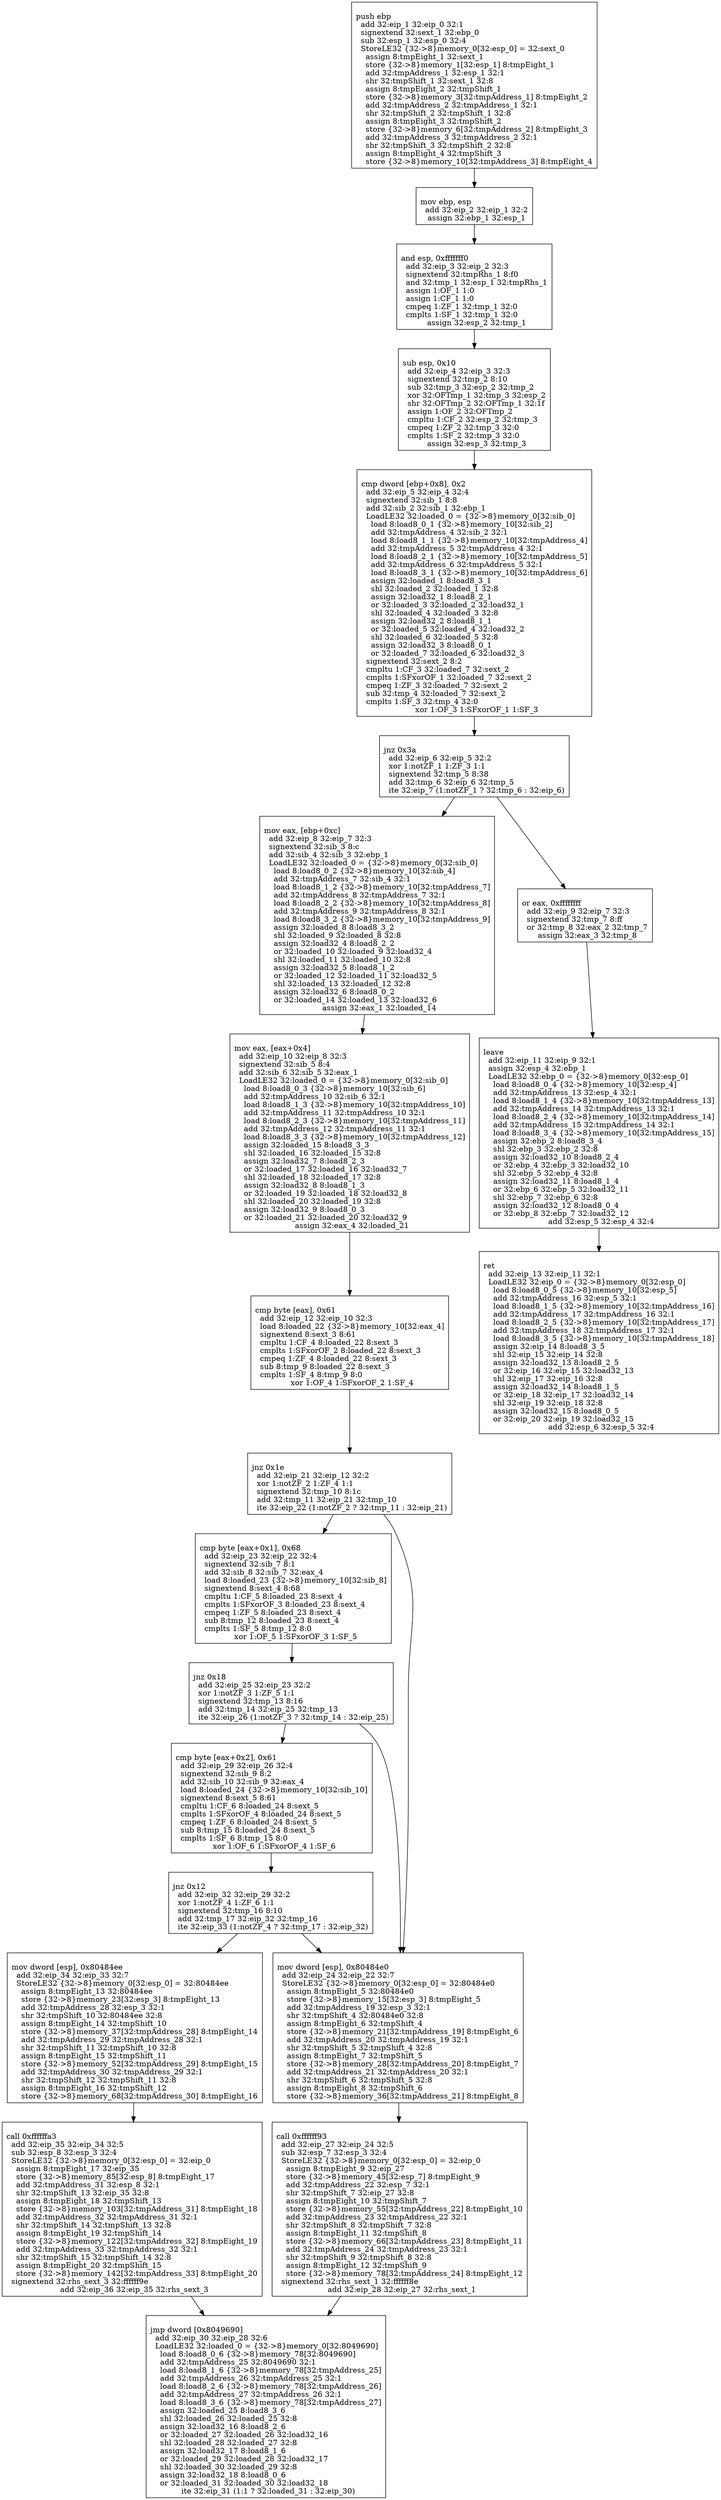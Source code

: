 digraph G {
8930832 [label="\ljmp dword [0x8049690]\l  add 32:eip_30 32:eip_28 32:6\l  LoadLE32 32:loaded_0 = {32->8}memory_0[32:8049690]\l    load 8:load8_0_6 {32->8}memory_78[32:8049690]\l    add 32:tmpAddress_25 32:8049690 32:1\l    load 8:load8_1_6 {32->8}memory_78[32:tmpAddress_25]\l    add 32:tmpAddress_26 32:tmpAddress_25 32:1\l    load 8:load8_2_6 {32->8}memory_78[32:tmpAddress_26]\l    add 32:tmpAddress_27 32:tmpAddress_26 32:1\l    load 8:load8_3_6 {32->8}memory_78[32:tmpAddress_27]\l    assign 32:loaded_25 8:load8_3_6\l    shl 32:loaded_26 32:loaded_25 32:8\l    assign 32:load32_16 8:load8_2_6\l    or 32:loaded_27 32:loaded_26 32:load32_16\l    shl 32:loaded_28 32:loaded_27 32:8\l    assign 32:load32_17 8:load8_1_6\l    or 32:loaded_29 32:loaded_28 32:load32_17\l    shl 32:loaded_30 32:loaded_29 32:8\l    assign 32:load32_18 8:load8_0_6\l    or 32:loaded_31 32:loaded_30 32:load32_18\l  ite 32:eip_31 (1:1 ? 32:loaded_31 : 32:eip_30)", shape=box];
8801328 [label="\lpush ebp\l  add 32:eip_1 32:eip_0 32:1\l  signextend 32:sext_1 32:ebp_0\l  sub 32:esp_1 32:esp_0 32:4\l  StoreLE32 {32->8}memory_0[32:esp_0] = 32:sext_0\l    assign 8:tmpEight_1 32:sext_1\l    store {32->8}memory_1[32:esp_1] 8:tmpEight_1\l    add 32:tmpAddress_1 32:esp_1 32:1\l    shr 32:tmpShift_1 32:sext_1 32:8\l    assign 8:tmpEight_2 32:tmpShift_1\l    store {32->8}memory_3[32:tmpAddress_1] 8:tmpEight_2\l    add 32:tmpAddress_2 32:tmpAddress_1 32:1\l    shr 32:tmpShift_2 32:tmpShift_1 32:8\l    assign 8:tmpEight_3 32:tmpShift_2\l    store {32->8}memory_6[32:tmpAddress_2] 8:tmpEight_3\l    add 32:tmpAddress_3 32:tmpAddress_2 32:1\l    shr 32:tmpShift_3 32:tmpShift_2 32:8\l    assign 8:tmpEight_4 32:tmpShift_3\l    store {32->8}memory_10[32:tmpAddress_3] 8:tmpEight_4", shape=box];
8801328 -> 8800752;
8800752 [label="\lmov ebp, esp\l  add 32:eip_2 32:eip_1 32:2\l  assign 32:ebp_1 32:esp_1", shape=box];
8800752 -> 8845248;
8845248 [label="\land esp, 0xfffffff0\l  add 32:eip_3 32:eip_2 32:3\l  signextend 32:tmpRhs_1 8:f0\l  and 32:tmp_1 32:esp_1 32:tmpRhs_1\l  assign 1:OF_1 1:0\l  assign 1:CF_1 1:0\l  cmpeq 1:ZF_1 32:tmp_1 32:0\l  cmplts 1:SF_1 32:tmp_1 32:0\l  assign 32:esp_2 32:tmp_1", shape=box];
8845248 -> 8774176;
8774176 [label="\lsub esp, 0x10\l  add 32:eip_4 32:eip_3 32:3\l  signextend 32:tmp_2 8:10\l  sub 32:tmp_3 32:esp_2 32:tmp_2\l  xor 32:OFTmp_1 32:tmp_3 32:esp_2\l  shr 32:OFTmp_2 32:OFTmp_1 32:1f\l  assign 1:OF_2 32:OFTmp_2\l  cmpltu 1:CF_2 32:esp_2 32:tmp_3\l  cmpeq 1:ZF_2 32:tmp_3 32:0\l  cmplts 1:SF_2 32:tmp_3 32:0\l  assign 32:esp_3 32:tmp_3", shape=box];
8774176 -> 8857760;
8857760 [label="\lcmp dword [ebp+0x8], 0x2\l  add 32:eip_5 32:eip_4 32:4\l  signextend 32:sib_1 8:8\l  add 32:sib_2 32:sib_1 32:ebp_1\l  LoadLE32 32:loaded_0 = {32->8}memory_0[32:sib_0]\l    load 8:load8_0_1 {32->8}memory_10[32:sib_2]\l    add 32:tmpAddress_4 32:sib_2 32:1\l    load 8:load8_1_1 {32->8}memory_10[32:tmpAddress_4]\l    add 32:tmpAddress_5 32:tmpAddress_4 32:1\l    load 8:load8_2_1 {32->8}memory_10[32:tmpAddress_5]\l    add 32:tmpAddress_6 32:tmpAddress_5 32:1\l    load 8:load8_3_1 {32->8}memory_10[32:tmpAddress_6]\l    assign 32:loaded_1 8:load8_3_1\l    shl 32:loaded_2 32:loaded_1 32:8\l    assign 32:load32_1 8:load8_2_1\l    or 32:loaded_3 32:loaded_2 32:load32_1\l    shl 32:loaded_4 32:loaded_3 32:8\l    assign 32:load32_2 8:load8_1_1\l    or 32:loaded_5 32:loaded_4 32:load32_2\l    shl 32:loaded_6 32:loaded_5 32:8\l    assign 32:load32_3 8:load8_0_1\l    or 32:loaded_7 32:loaded_6 32:load32_3\l  signextend 32:sext_2 8:2\l  cmpltu 1:CF_3 32:loaded_7 32:sext_2\l  cmplts 1:SFxorOF_1 32:loaded_7 32:sext_2\l  cmpeq 1:ZF_3 32:loaded_7 32:sext_2\l  sub 32:tmp_4 32:loaded_7 32:sext_2\l  cmplts 1:SF_3 32:tmp_4 32:0\l  xor 1:OF_3 1:SFxorOF_1 1:SF_3", shape=box];
8857760 -> 8795184;
8795184 [label="\ljnz 0x3a\l  add 32:eip_6 32:eip_5 32:2\l  xor 1:notZF_1 1:ZF_3 1:1\l  signextend 32:tmp_5 8:38\l  add 32:tmp_6 32:eip_6 32:tmp_5\l  ite 32:eip_7 (1:notZF_1 ? 32:tmp_6 : 32:eip_6)", shape=box];
8795184 -> 8868656;
8795184 -> 8852112;
8868656 [label="\lmov eax, [ebp+0xc]\l  add 32:eip_8 32:eip_7 32:3\l  signextend 32:sib_3 8:c\l  add 32:sib_4 32:sib_3 32:ebp_1\l  LoadLE32 32:loaded_0 = {32->8}memory_0[32:sib_0]\l    load 8:load8_0_2 {32->8}memory_10[32:sib_4]\l    add 32:tmpAddress_7 32:sib_4 32:1\l    load 8:load8_1_2 {32->8}memory_10[32:tmpAddress_7]\l    add 32:tmpAddress_8 32:tmpAddress_7 32:1\l    load 8:load8_2_2 {32->8}memory_10[32:tmpAddress_8]\l    add 32:tmpAddress_9 32:tmpAddress_8 32:1\l    load 8:load8_3_2 {32->8}memory_10[32:tmpAddress_9]\l    assign 32:loaded_8 8:load8_3_2\l    shl 32:loaded_9 32:loaded_8 32:8\l    assign 32:load32_4 8:load8_2_2\l    or 32:loaded_10 32:loaded_9 32:load32_4\l    shl 32:loaded_11 32:loaded_10 32:8\l    assign 32:load32_5 8:load8_1_2\l    or 32:loaded_12 32:loaded_11 32:load32_5\l    shl 32:loaded_13 32:loaded_12 32:8\l    assign 32:load32_6 8:load8_0_2\l    or 32:loaded_14 32:loaded_13 32:load32_6\l  assign 32:eax_1 32:loaded_14", shape=box];
8868656 -> 8878208;
8878208 [label="\lmov eax, [eax+0x4]\l  add 32:eip_10 32:eip_8 32:3\l  signextend 32:sib_5 8:4\l  add 32:sib_6 32:sib_5 32:eax_1\l  LoadLE32 32:loaded_0 = {32->8}memory_0[32:sib_0]\l    load 8:load8_0_3 {32->8}memory_10[32:sib_6]\l    add 32:tmpAddress_10 32:sib_6 32:1\l    load 8:load8_1_3 {32->8}memory_10[32:tmpAddress_10]\l    add 32:tmpAddress_11 32:tmpAddress_10 32:1\l    load 8:load8_2_3 {32->8}memory_10[32:tmpAddress_11]\l    add 32:tmpAddress_12 32:tmpAddress_11 32:1\l    load 8:load8_3_3 {32->8}memory_10[32:tmpAddress_12]\l    assign 32:loaded_15 8:load8_3_3\l    shl 32:loaded_16 32:loaded_15 32:8\l    assign 32:load32_7 8:load8_2_3\l    or 32:loaded_17 32:loaded_16 32:load32_7\l    shl 32:loaded_18 32:loaded_17 32:8\l    assign 32:load32_8 8:load8_1_3\l    or 32:loaded_19 32:loaded_18 32:load32_8\l    shl 32:loaded_20 32:loaded_19 32:8\l    assign 32:load32_9 8:load8_0_3\l    or 32:loaded_21 32:loaded_20 32:load32_9\l  assign 32:eax_4 32:loaded_21", shape=box];
8878208 -> 8837840;
8837840 [label="\lcmp byte [eax], 0x61\l  add 32:eip_12 32:eip_10 32:3\l  load 8:loaded_22 {32->8}memory_10[32:eax_4]\l  signextend 8:sext_3 8:61\l  cmpltu 1:CF_4 8:loaded_22 8:sext_3\l  cmplts 1:SFxorOF_2 8:loaded_22 8:sext_3\l  cmpeq 1:ZF_4 8:loaded_22 8:sext_3\l  sub 8:tmp_9 8:loaded_22 8:sext_3\l  cmplts 1:SF_4 8:tmp_9 8:0\l  xor 1:OF_4 1:SFxorOF_2 1:SF_4", shape=box];
8837840 -> 8895808;
8895808 [label="\ljnz 0x1e\l  add 32:eip_21 32:eip_12 32:2\l  xor 1:notZF_2 1:ZF_4 1:1\l  signextend 32:tmp_10 8:1c\l  add 32:tmp_11 32:eip_21 32:tmp_10\l  ite 32:eip_22 (1:notZF_2 ? 32:tmp_11 : 32:eip_21)", shape=box];
8895808 -> 8876784;
8895808 -> 8910000;
8876784 [label="\lcmp byte [eax+0x1], 0x68\l  add 32:eip_23 32:eip_22 32:4\l  signextend 32:sib_7 8:1\l  add 32:sib_8 32:sib_7 32:eax_4\l  load 8:loaded_23 {32->8}memory_10[32:sib_8]\l  signextend 8:sext_4 8:68\l  cmpltu 1:CF_5 8:loaded_23 8:sext_4\l  cmplts 1:SFxorOF_3 8:loaded_23 8:sext_4\l  cmpeq 1:ZF_5 8:loaded_23 8:sext_4\l  sub 8:tmp_12 8:loaded_23 8:sext_4\l  cmplts 1:SF_5 8:tmp_12 8:0\l  xor 1:OF_5 1:SFxorOF_3 1:SF_5", shape=box];
8876784 -> 8909472;
8909472 [label="\ljnz 0x18\l  add 32:eip_25 32:eip_23 32:2\l  xor 1:notZF_3 1:ZF_5 1:1\l  signextend 32:tmp_13 8:16\l  add 32:tmp_14 32:eip_25 32:tmp_13\l  ite 32:eip_26 (1:notZF_3 ? 32:tmp_14 : 32:eip_25)", shape=box];
8909472 -> 8910000;
8909472 -> 8916496;
8916496 [label="\lcmp byte [eax+0x2], 0x61\l  add 32:eip_29 32:eip_26 32:4\l  signextend 32:sib_9 8:2\l  add 32:sib_10 32:sib_9 32:eax_4\l  load 8:loaded_24 {32->8}memory_10[32:sib_10]\l  signextend 8:sext_5 8:61\l  cmpltu 1:CF_6 8:loaded_24 8:sext_5\l  cmplts 1:SFxorOF_4 8:loaded_24 8:sext_5\l  cmpeq 1:ZF_6 8:loaded_24 8:sext_5\l  sub 8:tmp_15 8:loaded_24 8:sext_5\l  cmplts 1:SF_6 8:tmp_15 8:0\l  xor 1:OF_6 1:SFxorOF_4 1:SF_6", shape=box];
8916496 -> 8929904;
8929904 [label="\ljnz 0x12\l  add 32:eip_32 32:eip_29 32:2\l  xor 1:notZF_4 1:ZF_6 1:1\l  signextend 32:tmp_16 8:10\l  add 32:tmp_17 32:eip_32 32:tmp_16\l  ite 32:eip_33 (1:notZF_4 ? 32:tmp_17 : 32:eip_32)", shape=box];
8929904 -> 8910000;
8929904 -> 8938384;
8938384 [label="\lmov dword [esp], 0x80484ee\l  add 32:eip_34 32:eip_33 32:7\l  StoreLE32 {32->8}memory_0[32:esp_0] = 32:80484ee\l    assign 8:tmpEight_13 32:80484ee\l    store {32->8}memory_23[32:esp_3] 8:tmpEight_13\l    add 32:tmpAddress_28 32:esp_3 32:1\l    shr 32:tmpShift_10 32:80484ee 32:8\l    assign 8:tmpEight_14 32:tmpShift_10\l    store {32->8}memory_37[32:tmpAddress_28] 8:tmpEight_14\l    add 32:tmpAddress_29 32:tmpAddress_28 32:1\l    shr 32:tmpShift_11 32:tmpShift_10 32:8\l    assign 8:tmpEight_15 32:tmpShift_11\l    store {32->8}memory_52[32:tmpAddress_29] 8:tmpEight_15\l    add 32:tmpAddress_30 32:tmpAddress_29 32:1\l    shr 32:tmpShift_12 32:tmpShift_11 32:8\l    assign 8:tmpEight_16 32:tmpShift_12\l    store {32->8}memory_68[32:tmpAddress_30] 8:tmpEight_16", shape=box];
8938384 -> 9055280;
9055280 [label="\lcall 0xffffffa3\l  add 32:eip_35 32:eip_34 32:5\l  sub 32:esp_8 32:esp_3 32:4\l  StoreLE32 {32->8}memory_0[32:esp_0] = 32:eip_0\l    assign 8:tmpEight_17 32:eip_35\l    store {32->8}memory_85[32:esp_8] 8:tmpEight_17\l    add 32:tmpAddress_31 32:esp_8 32:1\l    shr 32:tmpShift_13 32:eip_35 32:8\l    assign 8:tmpEight_18 32:tmpShift_13\l    store {32->8}memory_103[32:tmpAddress_31] 8:tmpEight_18\l    add 32:tmpAddress_32 32:tmpAddress_31 32:1\l    shr 32:tmpShift_14 32:tmpShift_13 32:8\l    assign 8:tmpEight_19 32:tmpShift_14\l    store {32->8}memory_122[32:tmpAddress_32] 8:tmpEight_19\l    add 32:tmpAddress_33 32:tmpAddress_32 32:1\l    shr 32:tmpShift_15 32:tmpShift_14 32:8\l    assign 8:tmpEight_20 32:tmpShift_15\l    store {32->8}memory_142[32:tmpAddress_33] 8:tmpEight_20\l  signextend 32:rhs_sext_3 32:ffffff9e\l  add 32:eip_36 32:eip_35 32:rhs_sext_3", shape=box];
9055280 -> 8930832;
8910000 [label="\lmov dword [esp], 0x80484e0\l  add 32:eip_24 32:eip_22 32:7\l  StoreLE32 {32->8}memory_0[32:esp_0] = 32:80484e0\l    assign 8:tmpEight_5 32:80484e0\l    store {32->8}memory_15[32:esp_3] 8:tmpEight_5\l    add 32:tmpAddress_19 32:esp_3 32:1\l    shr 32:tmpShift_4 32:80484e0 32:8\l    assign 8:tmpEight_6 32:tmpShift_4\l    store {32->8}memory_21[32:tmpAddress_19] 8:tmpEight_6\l    add 32:tmpAddress_20 32:tmpAddress_19 32:1\l    shr 32:tmpShift_5 32:tmpShift_4 32:8\l    assign 8:tmpEight_7 32:tmpShift_5\l    store {32->8}memory_28[32:tmpAddress_20] 8:tmpEight_7\l    add 32:tmpAddress_21 32:tmpAddress_20 32:1\l    shr 32:tmpShift_6 32:tmpShift_5 32:8\l    assign 8:tmpEight_8 32:tmpShift_6\l    store {32->8}memory_36[32:tmpAddress_21] 8:tmpEight_8", shape=box];
8910000 -> 8918976;
8918976 [label="\lcall 0xffffff93\l  add 32:eip_27 32:eip_24 32:5\l  sub 32:esp_7 32:esp_3 32:4\l  StoreLE32 {32->8}memory_0[32:esp_0] = 32:eip_0\l    assign 8:tmpEight_9 32:eip_27\l    store {32->8}memory_45[32:esp_7] 8:tmpEight_9\l    add 32:tmpAddress_22 32:esp_7 32:1\l    shr 32:tmpShift_7 32:eip_27 32:8\l    assign 8:tmpEight_10 32:tmpShift_7\l    store {32->8}memory_55[32:tmpAddress_22] 8:tmpEight_10\l    add 32:tmpAddress_23 32:tmpAddress_22 32:1\l    shr 32:tmpShift_8 32:tmpShift_7 32:8\l    assign 8:tmpEight_11 32:tmpShift_8\l    store {32->8}memory_66[32:tmpAddress_23] 8:tmpEight_11\l    add 32:tmpAddress_24 32:tmpAddress_23 32:1\l    shr 32:tmpShift_9 32:tmpShift_8 32:8\l    assign 8:tmpEight_12 32:tmpShift_9\l    store {32->8}memory_78[32:tmpAddress_24] 8:tmpEight_12\l  signextend 32:rhs_sext_1 32:ffffff8e\l  add 32:eip_28 32:eip_27 32:rhs_sext_1", shape=box];
8918976 -> 8930832;
8852112 [label="\lor eax, 0xffffffff\l  add 32:eip_9 32:eip_7 32:3\l  signextend 32:tmp_7 8:ff\l  or 32:tmp_8 32:eax_2 32:tmp_7\l  assign 32:eax_3 32:tmp_8", shape=box];
8852112 -> 8852960;
8852960 [label="\lleave\l  add 32:eip_11 32:eip_9 32:1\l  assign 32:esp_4 32:ebp_1\l  LoadLE32 32:ebp_0 = {32->8}memory_0[32:esp_0]\l    load 8:load8_0_4 {32->8}memory_10[32:esp_4]\l    add 32:tmpAddress_13 32:esp_4 32:1\l    load 8:load8_1_4 {32->8}memory_10[32:tmpAddress_13]\l    add 32:tmpAddress_14 32:tmpAddress_13 32:1\l    load 8:load8_2_4 {32->8}memory_10[32:tmpAddress_14]\l    add 32:tmpAddress_15 32:tmpAddress_14 32:1\l    load 8:load8_3_4 {32->8}memory_10[32:tmpAddress_15]\l    assign 32:ebp_2 8:load8_3_4\l    shl 32:ebp_3 32:ebp_2 32:8\l    assign 32:load32_10 8:load8_2_4\l    or 32:ebp_4 32:ebp_3 32:load32_10\l    shl 32:ebp_5 32:ebp_4 32:8\l    assign 32:load32_11 8:load8_1_4\l    or 32:ebp_6 32:ebp_5 32:load32_11\l    shl 32:ebp_7 32:ebp_6 32:8\l    assign 32:load32_12 8:load8_0_4\l    or 32:ebp_8 32:ebp_7 32:load32_12\l  add 32:esp_5 32:esp_4 32:4", shape=box];
8852960 -> 8896736;
8896736 [label="\lret\l  add 32:eip_13 32:eip_11 32:1\l  LoadLE32 32:eip_0 = {32->8}memory_0[32:esp_0]\l    load 8:load8_0_5 {32->8}memory_10[32:esp_5]\l    add 32:tmpAddress_16 32:esp_5 32:1\l    load 8:load8_1_5 {32->8}memory_10[32:tmpAddress_16]\l    add 32:tmpAddress_17 32:tmpAddress_16 32:1\l    load 8:load8_2_5 {32->8}memory_10[32:tmpAddress_17]\l    add 32:tmpAddress_18 32:tmpAddress_17 32:1\l    load 8:load8_3_5 {32->8}memory_10[32:tmpAddress_18]\l    assign 32:eip_14 8:load8_3_5\l    shl 32:eip_15 32:eip_14 32:8\l    assign 32:load32_13 8:load8_2_5\l    or 32:eip_16 32:eip_15 32:load32_13\l    shl 32:eip_17 32:eip_16 32:8\l    assign 32:load32_14 8:load8_1_5\l    or 32:eip_18 32:eip_17 32:load32_14\l    shl 32:eip_19 32:eip_18 32:8\l    assign 32:load32_15 8:load8_0_5\l    or 32:eip_20 32:eip_19 32:load32_15\l  add 32:esp_6 32:esp_5 32:4", shape=box];
}